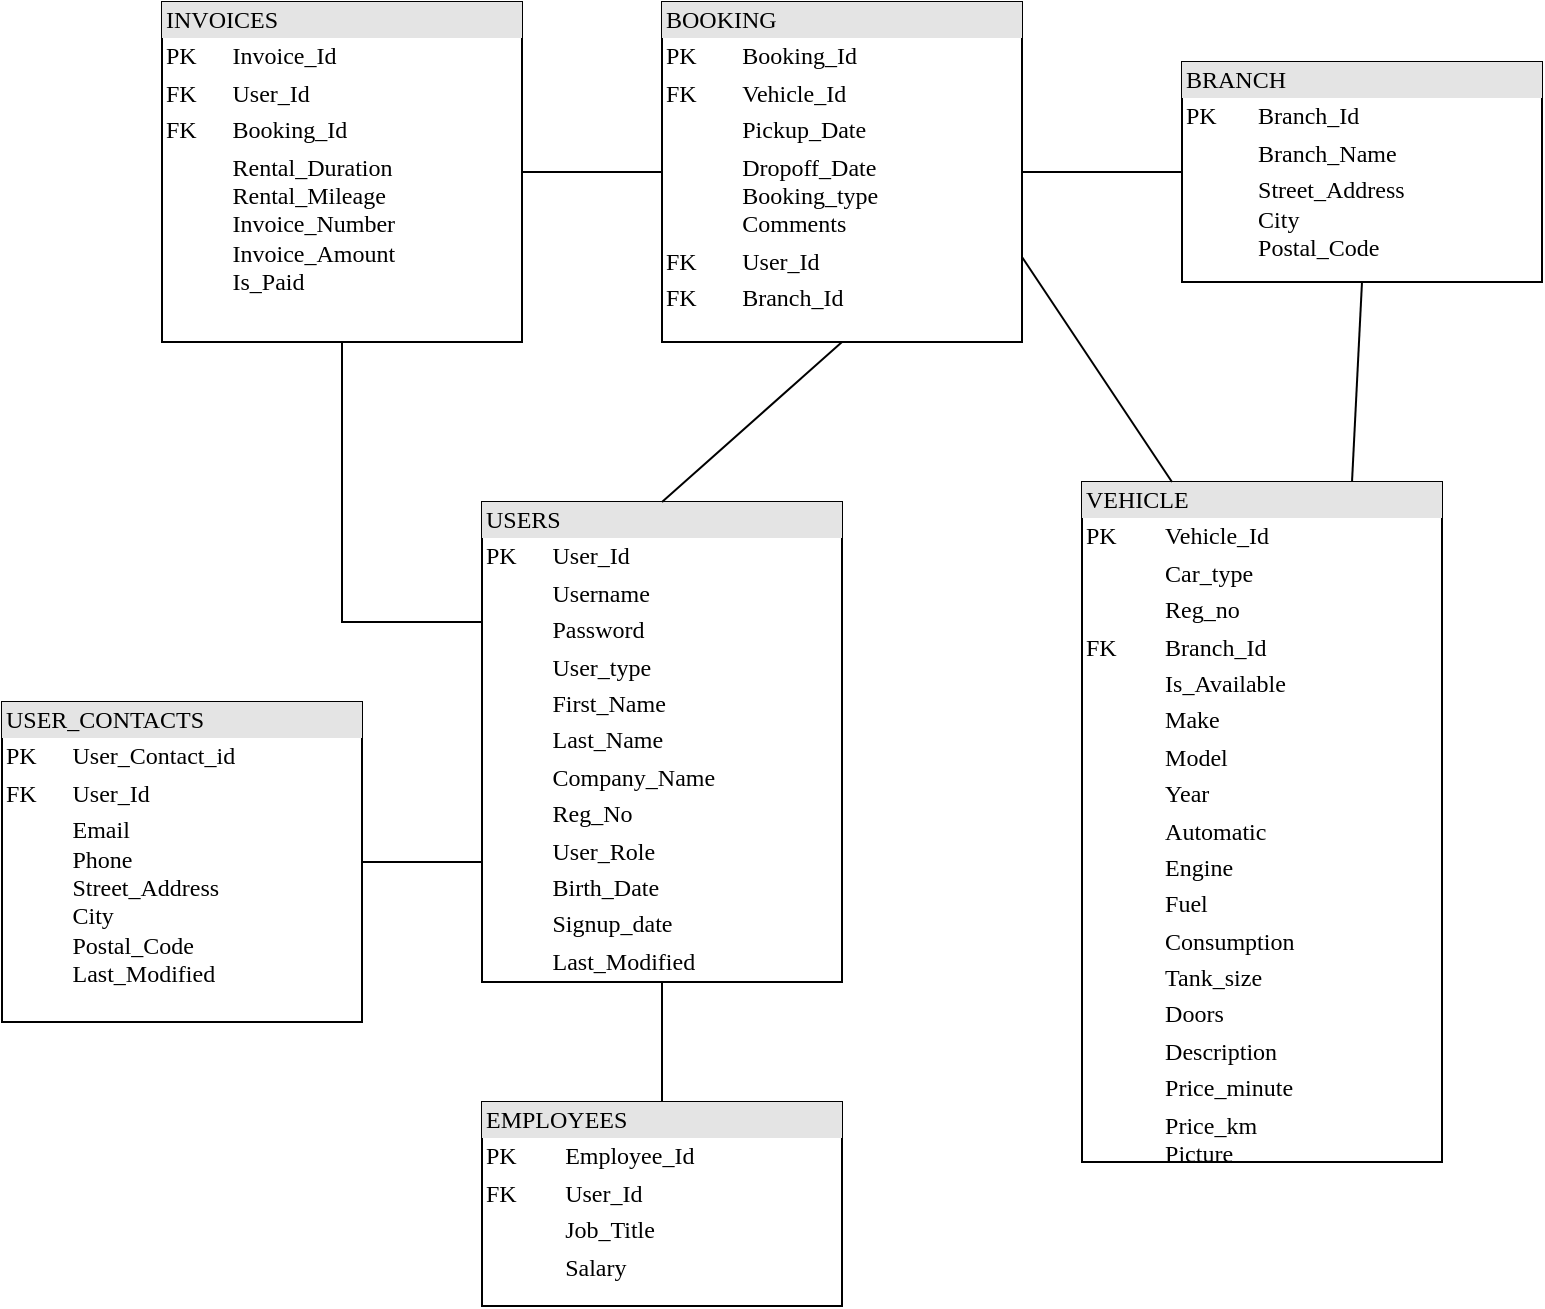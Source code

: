 <mxfile version="12.1.1" type="github" pages="1"><diagram name="Page-1" id="2ca16b54-16f6-2749-3443-fa8db7711227"><mxGraphModel dx="2268" dy="669" grid="1" gridSize="10" guides="1" tooltips="1" connect="1" arrows="1" fold="1" page="1" pageScale="1" pageWidth="1100" pageHeight="850" background="#ffffff" math="0" shadow="0"><root><mxCell id="0"/><mxCell id="1" parent="0"/><mxCell id="2ed32ef02a7f4228-2" value="&lt;div style=&quot;box-sizing: border-box ; width: 100% ; background: #e4e4e4 ; padding: 2px&quot;&gt;BOOKING&lt;/div&gt;&lt;table style=&quot;width: 100%&quot; cellpadding=&quot;2&quot; cellspacing=&quot;0&quot;&gt;&lt;tbody&gt;&lt;tr&gt;&lt;td&gt;PK&lt;/td&gt;&lt;td&gt;Booking_Id&lt;/td&gt;&lt;/tr&gt;&lt;tr&gt;&lt;td&gt;FK&lt;/td&gt;&lt;td&gt;Vehicle_Id&lt;/td&gt;&lt;/tr&gt;&lt;tr&gt;&lt;td&gt;&lt;/td&gt;&lt;td&gt;Pickup_Date&lt;/td&gt;&lt;/tr&gt;&lt;tr&gt;&lt;td&gt;&lt;br&gt;&lt;/td&gt;&lt;td&gt;Dropoff_Date&lt;br&gt;Booking_type&lt;br&gt;Comments&lt;br&gt;&lt;/td&gt;&lt;/tr&gt;&lt;tr&gt;&lt;td&gt;FK&lt;br&gt;&lt;/td&gt;&lt;td&gt;User_Id&lt;br&gt;&lt;/td&gt;&lt;/tr&gt;&lt;tr&gt;&lt;td&gt;FK&lt;br&gt;&lt;/td&gt;&lt;td&gt;Branch_Id&lt;br&gt;&lt;/td&gt;&lt;/tr&gt;&lt;/tbody&gt;&lt;/table&gt;" style="verticalAlign=top;align=left;overflow=fill;html=1;rounded=0;shadow=0;comic=0;labelBackgroundColor=none;strokeColor=#000000;strokeWidth=1;fillColor=#ffffff;fontFamily=Verdana;fontSize=12;fontColor=#000000;" parent="1" vertex="1"><mxGeometry x="290" y="60" width="180" height="170" as="geometry"/></mxCell><mxCell id="2ed32ef02a7f4228-6" value="&lt;div style=&quot;box-sizing: border-box ; width: 100% ; background: #e4e4e4 ; padding: 2px&quot;&gt;EMPLOYEES&lt;/div&gt;&lt;table style=&quot;width: 100% ; font-size: 1em&quot; cellpadding=&quot;2&quot; cellspacing=&quot;0&quot;&gt;&lt;tbody&gt;&lt;tr&gt;&lt;td&gt;PK&lt;/td&gt;&lt;td&gt;Employee_Id&lt;/td&gt;&lt;/tr&gt;&lt;tr&gt;&lt;td&gt;FK&lt;/td&gt;&lt;td&gt;User_Id&lt;/td&gt;&lt;/tr&gt;&lt;tr&gt;&lt;td&gt;&lt;/td&gt;&lt;td&gt;Job_Title&lt;/td&gt;&lt;/tr&gt;&lt;tr&gt;&lt;td&gt;&lt;/td&gt;&lt;td&gt;Salary&lt;/td&gt;&lt;/tr&gt;&lt;tr&gt;&lt;td&gt;&lt;/td&gt;&lt;td&gt;&lt;/td&gt;&lt;/tr&gt;&lt;tr&gt;&lt;td&gt;&lt;br&gt;&lt;/td&gt;&lt;td&gt;&lt;br&gt;&lt;/td&gt;&lt;/tr&gt;&lt;/tbody&gt;&lt;/table&gt;" style="verticalAlign=top;align=left;overflow=fill;html=1;rounded=0;shadow=0;comic=0;labelBackgroundColor=none;strokeColor=#000000;strokeWidth=1;fillColor=#ffffff;fontFamily=Verdana;fontSize=12;fontColor=#000000;" parent="1" vertex="1"><mxGeometry x="200" y="610" width="180" height="102" as="geometry"/></mxCell><mxCell id="vAY6pEfmR0RxsV170Fif-3" value="" style="edgeStyle=orthogonalEdgeStyle;rounded=0;orthogonalLoop=1;jettySize=auto;html=1;exitX=1;exitY=0.5;exitDx=0;exitDy=0;entryX=0;entryY=0.5;entryDx=0;entryDy=0;endArrow=none;endFill=0;align=center;" edge="1" parent="1" source="2ed32ef02a7f4228-7" target="2ed32ef02a7f4228-2"><mxGeometry relative="1" as="geometry"/></mxCell><mxCell id="vAY6pEfmR0RxsV170Fif-20" style="edgeStyle=orthogonalEdgeStyle;rounded=0;orthogonalLoop=1;jettySize=auto;html=1;exitX=0.5;exitY=1;exitDx=0;exitDy=0;entryX=0;entryY=0.25;entryDx=0;entryDy=0;endArrow=none;endFill=0;" edge="1" parent="1" source="2ed32ef02a7f4228-7" target="2ed32ef02a7f4228-10"><mxGeometry relative="1" as="geometry"/></mxCell><mxCell id="2ed32ef02a7f4228-7" value="&lt;div style=&quot;box-sizing: border-box ; width: 100% ; background: #e4e4e4 ; padding: 2px&quot;&gt;INVOICES&lt;/div&gt;&lt;table style=&quot;width: 100% ; font-size: 1em&quot; cellpadding=&quot;2&quot; cellspacing=&quot;0&quot;&gt;&lt;tbody&gt;&lt;tr&gt;&lt;td&gt;PK&lt;/td&gt;&lt;td&gt;Invoice_Id&lt;br&gt;&lt;/td&gt;&lt;/tr&gt;&lt;tr&gt;&lt;td&gt;FK&lt;/td&gt;&lt;td&gt;User_Id&lt;/td&gt;&lt;/tr&gt;&lt;tr&gt;&lt;td&gt;FK&lt;/td&gt;&lt;td&gt;Booking_Id&lt;br&gt;&lt;/td&gt;&lt;/tr&gt;&lt;tr&gt;&lt;td&gt;&lt;br&gt;&lt;/td&gt;&lt;td&gt;Rental_Duration&lt;br&gt;Rental_Mileage&lt;br&gt;Invoice_Number&lt;br&gt;Invoice_Amount&lt;br&gt;Is_Paid&lt;br&gt;&lt;/td&gt;&lt;/tr&gt;&lt;/tbody&gt;&lt;/table&gt;" style="verticalAlign=top;align=left;overflow=fill;html=1;rounded=0;shadow=0;comic=0;labelBackgroundColor=none;strokeColor=#000000;strokeWidth=1;fillColor=#ffffff;fontFamily=Verdana;fontSize=12;fontColor=#000000;" parent="1" vertex="1"><mxGeometry x="40" y="60" width="180" height="170" as="geometry"/></mxCell><mxCell id="2ed32ef02a7f4228-8" value="&lt;div style=&quot;box-sizing: border-box ; width: 100% ; background: #e4e4e4 ; padding: 2px&quot;&gt;VEHICLE&lt;/div&gt;&lt;table style=&quot;width: 100% ; font-size: 1em&quot; cellpadding=&quot;2&quot; cellspacing=&quot;0&quot;&gt;&lt;tbody&gt;&lt;tr&gt;&lt;td&gt;PK&lt;/td&gt;&lt;td&gt;Vehicle_Id&lt;/td&gt;&lt;/tr&gt;&lt;tr&gt;&lt;td&gt;&lt;br&gt;&lt;/td&gt;&lt;td&gt;Car_type&lt;/td&gt;&lt;/tr&gt;&lt;tr&gt;&lt;td&gt;&lt;/td&gt;&lt;td&gt;Reg_no&lt;/td&gt;&lt;/tr&gt;&lt;tr&gt;&lt;td&gt;FK&lt;br&gt;&lt;/td&gt;&lt;td&gt;Branch_Id&lt;br&gt;&lt;/td&gt;&lt;/tr&gt;&lt;tr&gt;&lt;td&gt;&lt;br&gt;&lt;/td&gt;&lt;td&gt;Is_Available&lt;/td&gt;&lt;/tr&gt;&lt;tr&gt;&lt;td&gt;&lt;br&gt;&lt;/td&gt;&lt;td&gt;Make&lt;br&gt;&lt;/td&gt;&lt;/tr&gt;&lt;tr&gt;&lt;td&gt;&lt;br&gt;&lt;/td&gt;&lt;td&gt;Model&lt;br&gt;&lt;/td&gt;&lt;/tr&gt;&lt;tr&gt;&lt;td&gt;&lt;br&gt;&lt;/td&gt;&lt;td&gt;Year&lt;br&gt;&lt;/td&gt;&lt;/tr&gt;&lt;tr&gt;&lt;td&gt;&lt;br&gt;&lt;/td&gt;&lt;td&gt;Automatic&lt;br&gt;&lt;/td&gt;&lt;/tr&gt;&lt;tr&gt;&lt;td&gt;&lt;br&gt;&lt;/td&gt;&lt;td&gt;Engine&lt;br&gt;&lt;/td&gt;&lt;/tr&gt;&lt;tr&gt;&lt;td&gt;&lt;br&gt;&lt;/td&gt;&lt;td&gt;Fuel&lt;br&gt;&lt;/td&gt;&lt;/tr&gt;&lt;tr&gt;&lt;td&gt;&lt;br&gt;&lt;/td&gt;&lt;td&gt;Consumption&lt;/td&gt;&lt;/tr&gt;&lt;tr&gt;&lt;td&gt;&lt;br&gt;&lt;/td&gt;&lt;td&gt;Tank_size&lt;br&gt;&lt;/td&gt;&lt;/tr&gt;&lt;tr&gt;&lt;td&gt;&lt;br&gt;&lt;/td&gt;&lt;td&gt;Doors&lt;br&gt;&lt;/td&gt;&lt;/tr&gt;&lt;tr&gt;&lt;td&gt;&lt;br&gt;&lt;/td&gt;&lt;td&gt;Description&lt;br&gt;&lt;/td&gt;&lt;/tr&gt;&lt;tr&gt;&lt;td&gt;&lt;br&gt;&lt;/td&gt;&lt;td&gt;Price_minute&lt;br&gt;&lt;/td&gt;&lt;/tr&gt;&lt;tr&gt;&lt;td&gt;&lt;br&gt;&lt;/td&gt;&lt;td&gt;Price_km&lt;br&gt;Picture&lt;br&gt;&lt;br&gt;&lt;/td&gt;&lt;/tr&gt;&lt;/tbody&gt;&lt;/table&gt;" style="verticalAlign=top;align=left;overflow=fill;html=1;rounded=0;shadow=0;comic=0;labelBackgroundColor=none;strokeColor=#000000;strokeWidth=1;fillColor=#ffffff;fontFamily=Verdana;fontSize=12;fontColor=#000000;" parent="1" vertex="1"><mxGeometry x="500" y="300" width="180" height="340" as="geometry"/></mxCell><mxCell id="2ed32ef02a7f4228-9" value="&lt;div style=&quot;box-sizing: border-box ; width: 100% ; background: #e4e4e4 ; padding: 2px&quot;&gt;USER_CONTACTS&lt;/div&gt;&lt;table style=&quot;width: 100% ; font-size: 1em&quot; cellpadding=&quot;2&quot; cellspacing=&quot;0&quot;&gt;&lt;tbody&gt;&lt;tr&gt;&lt;td&gt;PK&lt;/td&gt;&lt;td&gt;User_Contact_id&lt;/td&gt;&lt;/tr&gt;&lt;tr&gt;&lt;td&gt;FK&lt;/td&gt;&lt;td&gt;User_Id&lt;/td&gt;&lt;/tr&gt;&lt;tr&gt;&lt;td&gt;&lt;/td&gt;&lt;td&gt;Email&lt;br&gt;Phone&lt;br&gt;Street_Address&lt;br&gt;City&lt;br&gt;Postal_Code&lt;br&gt;Last_Modified&lt;/td&gt;&lt;/tr&gt;&lt;/tbody&gt;&lt;/table&gt;" style="verticalAlign=top;align=left;overflow=fill;html=1;rounded=0;shadow=0;comic=0;labelBackgroundColor=none;strokeColor=#000000;strokeWidth=1;fillColor=#ffffff;fontFamily=Verdana;fontSize=12;fontColor=#000000;" parent="1" vertex="1"><mxGeometry x="-40" y="410" width="180" height="160" as="geometry"/></mxCell><mxCell id="vAY6pEfmR0RxsV170Fif-8" style="edgeStyle=orthogonalEdgeStyle;rounded=0;orthogonalLoop=1;jettySize=auto;html=1;exitX=0.5;exitY=1;exitDx=0;exitDy=0;entryX=0.5;entryY=0;entryDx=0;entryDy=0;endArrow=none;endFill=0;" edge="1" parent="1" source="2ed32ef02a7f4228-10" target="2ed32ef02a7f4228-6"><mxGeometry relative="1" as="geometry"/></mxCell><mxCell id="2ed32ef02a7f4228-10" value="&lt;div style=&quot;box-sizing: border-box ; width: 100% ; background: #e4e4e4 ; padding: 2px&quot;&gt;USERS&lt;/div&gt;&lt;table style=&quot;width: 100% ; font-size: 1em&quot; cellpadding=&quot;2&quot; cellspacing=&quot;0&quot;&gt;&lt;tbody&gt;&lt;tr&gt;&lt;td&gt;PK&lt;/td&gt;&lt;td&gt;User_Id&lt;/td&gt;&lt;/tr&gt;&lt;tr&gt;&lt;td&gt;&lt;br&gt;&lt;/td&gt;&lt;td&gt;Username&lt;/td&gt;&lt;/tr&gt;&lt;tr&gt;&lt;td&gt;&lt;/td&gt;&lt;td&gt;Password&lt;/td&gt;&lt;/tr&gt;&lt;tr&gt;&lt;td&gt;&lt;br&gt;&lt;/td&gt;&lt;td&gt;User_type&lt;br&gt;&lt;/td&gt;&lt;/tr&gt;&lt;tr&gt;&lt;td&gt;&lt;br&gt;&lt;/td&gt;&lt;td&gt;First_Name&lt;br&gt;&lt;/td&gt;&lt;/tr&gt;&lt;tr&gt;&lt;td&gt;&lt;br&gt;&lt;/td&gt;&lt;td&gt;Last_Name&lt;br&gt;&lt;/td&gt;&lt;/tr&gt;&lt;tr&gt;&lt;td&gt;&lt;br&gt;&lt;/td&gt;&lt;td&gt;Company_Name&lt;br&gt;&lt;/td&gt;&lt;/tr&gt;&lt;tr&gt;&lt;td&gt;&lt;br&gt;&lt;/td&gt;&lt;td&gt;Reg_No&lt;br&gt;&lt;/td&gt;&lt;/tr&gt;&lt;tr&gt;&lt;td&gt;&lt;br&gt;&lt;/td&gt;&lt;td&gt;User_Role&lt;/td&gt;&lt;/tr&gt;&lt;tr&gt;&lt;td&gt;&lt;br&gt;&lt;/td&gt;&lt;td&gt;Birth_Date&lt;/td&gt;&lt;/tr&gt;&lt;tr&gt;&lt;td&gt;&lt;br&gt;&lt;/td&gt;&lt;td&gt;Signup_date&lt;br&gt;&lt;/td&gt;&lt;/tr&gt;&lt;tr&gt;&lt;td&gt;&lt;br&gt;&lt;/td&gt;&lt;td&gt;Last_Modified&lt;br&gt;&lt;/td&gt;&lt;/tr&gt;&lt;/tbody&gt;&lt;/table&gt;" style="verticalAlign=top;align=left;overflow=fill;html=1;rounded=0;shadow=0;comic=0;labelBackgroundColor=none;strokeColor=#000000;strokeWidth=1;fillColor=#ffffff;fontFamily=Verdana;fontSize=12;fontColor=#000000;" parent="1" vertex="1"><mxGeometry x="200" y="310" width="180" height="240" as="geometry"/></mxCell><mxCell id="2ed32ef02a7f4228-11" value="&lt;div style=&quot;box-sizing: border-box ; width: 100% ; background: #e4e4e4 ; padding: 2px&quot;&gt;BRANCH&lt;/div&gt;&lt;table style=&quot;width: 100% ; font-size: 1em&quot; cellpadding=&quot;2&quot; cellspacing=&quot;0&quot;&gt;&lt;tbody&gt;&lt;tr&gt;&lt;td&gt;PK&lt;/td&gt;&lt;td&gt;Branch_Id&lt;/td&gt;&lt;/tr&gt;&lt;tr&gt;&lt;td&gt;&lt;br&gt;&lt;/td&gt;&lt;td&gt;Branch_Name&lt;/td&gt;&lt;/tr&gt;&lt;tr&gt;&lt;td&gt;&lt;/td&gt;&lt;td&gt;Street_Address&lt;br&gt;City&lt;br&gt;Postal_Code&lt;/td&gt;&lt;/tr&gt;&lt;/tbody&gt;&lt;/table&gt;" style="verticalAlign=top;align=left;overflow=fill;html=1;rounded=0;shadow=0;comic=0;labelBackgroundColor=none;strokeColor=#000000;strokeWidth=1;fillColor=#ffffff;fontFamily=Verdana;fontSize=12;fontColor=#000000;" parent="1" vertex="1"><mxGeometry x="550" y="90" width="180" height="110" as="geometry"/></mxCell><mxCell id="vAY6pEfmR0RxsV170Fif-9" value="" style="endArrow=none;html=1;exitX=0;exitY=0.75;exitDx=0;exitDy=0;entryX=1;entryY=0.5;entryDx=0;entryDy=0;" edge="1" parent="1" source="2ed32ef02a7f4228-10" target="2ed32ef02a7f4228-9"><mxGeometry width="50" height="50" relative="1" as="geometry"><mxPoint x="795" y="450" as="sourcePoint"/><mxPoint x="140" y="430" as="targetPoint"/></mxGeometry></mxCell><mxCell id="vAY6pEfmR0RxsV170Fif-10" value="" style="endArrow=none;html=1;entryX=0;entryY=0.5;entryDx=0;entryDy=0;" edge="1" parent="1" source="2ed32ef02a7f4228-2" target="2ed32ef02a7f4228-11"><mxGeometry width="50" height="50" relative="1" as="geometry"><mxPoint x="150" y="560" as="sourcePoint"/><mxPoint x="150" y="580.711" as="targetPoint"/></mxGeometry></mxCell><mxCell id="vAY6pEfmR0RxsV170Fif-16" value="" style="endArrow=none;html=1;exitX=0.75;exitY=0;exitDx=0;exitDy=0;entryX=0.5;entryY=1;entryDx=0;entryDy=0;" edge="1" parent="1" source="2ed32ef02a7f4228-8" target="2ed32ef02a7f4228-11"><mxGeometry width="50" height="50" relative="1" as="geometry"><mxPoint x="660" y="250" as="sourcePoint"/><mxPoint x="710" y="200" as="targetPoint"/></mxGeometry></mxCell><mxCell id="vAY6pEfmR0RxsV170Fif-17" value="" style="endArrow=none;html=1;entryX=1;entryY=0.75;entryDx=0;entryDy=0;exitX=0.25;exitY=0;exitDx=0;exitDy=0;" edge="1" parent="1" source="2ed32ef02a7f4228-8" target="2ed32ef02a7f4228-2"><mxGeometry width="50" height="50" relative="1" as="geometry"><mxPoint x="510" y="260" as="sourcePoint"/><mxPoint x="560" y="210" as="targetPoint"/><Array as="points"/></mxGeometry></mxCell><mxCell id="vAY6pEfmR0RxsV170Fif-18" value="" style="endArrow=none;html=1;entryX=0.5;entryY=1;entryDx=0;entryDy=0;exitX=0.5;exitY=0;exitDx=0;exitDy=0;" edge="1" parent="1" source="2ed32ef02a7f4228-10" target="2ed32ef02a7f4228-2"><mxGeometry width="50" height="50" relative="1" as="geometry"><mxPoint x="330" y="300" as="sourcePoint"/><mxPoint x="380" y="250" as="targetPoint"/></mxGeometry></mxCell></root></mxGraphModel></diagram></mxfile>